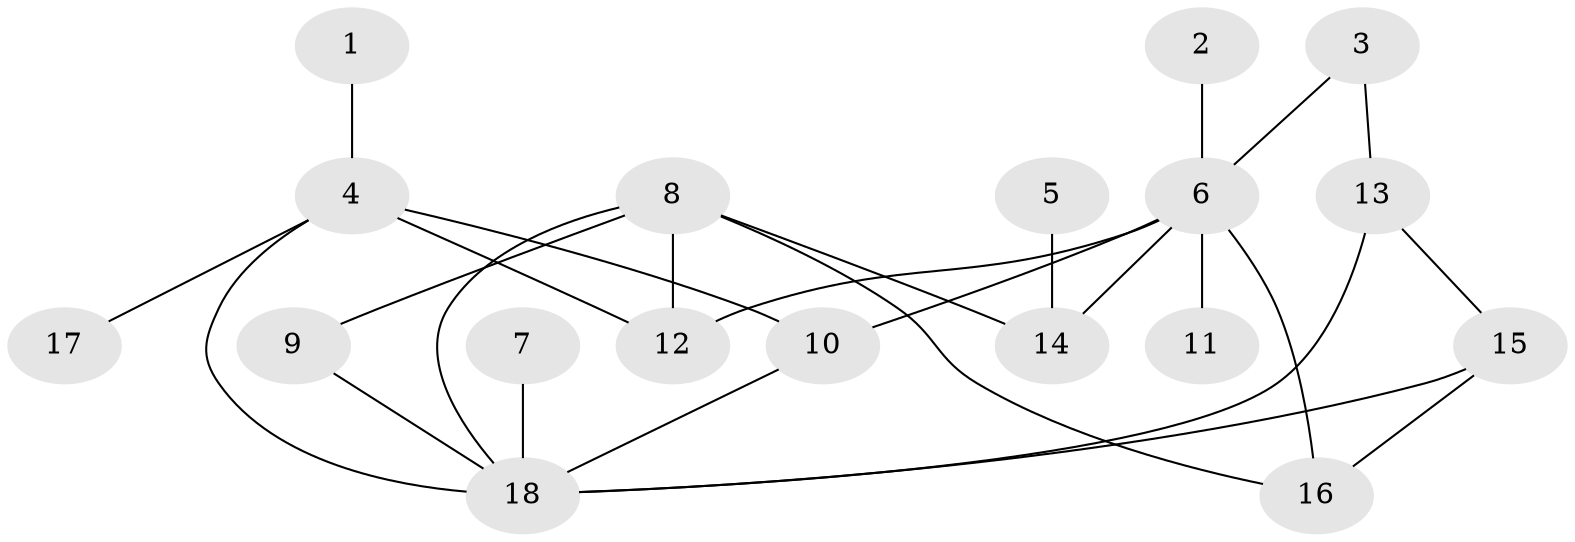 // original degree distribution, {12: 0.017543859649122806, 7: 0.017543859649122806, 4: 0.07017543859649122, 6: 0.05263157894736842, 5: 0.03508771929824561, 1: 0.47368421052631576, 10: 0.017543859649122806, 8: 0.03508771929824561, 2: 0.17543859649122806, 3: 0.10526315789473684}
// Generated by graph-tools (version 1.1) at 2025/36/03/04/25 23:36:44]
// undirected, 18 vertices, 26 edges
graph export_dot {
  node [color=gray90,style=filled];
  1;
  2;
  3;
  4;
  5;
  6;
  7;
  8;
  9;
  10;
  11;
  12;
  13;
  14;
  15;
  16;
  17;
  18;
  1 -- 4 [weight=1.0];
  2 -- 6 [weight=2.0];
  3 -- 6 [weight=2.0];
  3 -- 13 [weight=2.0];
  4 -- 10 [weight=1.0];
  4 -- 12 [weight=1.0];
  4 -- 17 [weight=1.0];
  4 -- 18 [weight=1.0];
  5 -- 14 [weight=1.0];
  6 -- 10 [weight=1.0];
  6 -- 11 [weight=1.0];
  6 -- 12 [weight=2.0];
  6 -- 14 [weight=1.0];
  6 -- 16 [weight=2.0];
  7 -- 18 [weight=1.0];
  8 -- 9 [weight=1.0];
  8 -- 12 [weight=1.0];
  8 -- 14 [weight=1.0];
  8 -- 16 [weight=1.0];
  8 -- 18 [weight=1.0];
  9 -- 18 [weight=1.0];
  10 -- 18 [weight=1.0];
  13 -- 15 [weight=1.0];
  13 -- 18 [weight=1.0];
  15 -- 16 [weight=1.0];
  15 -- 18 [weight=1.0];
}
